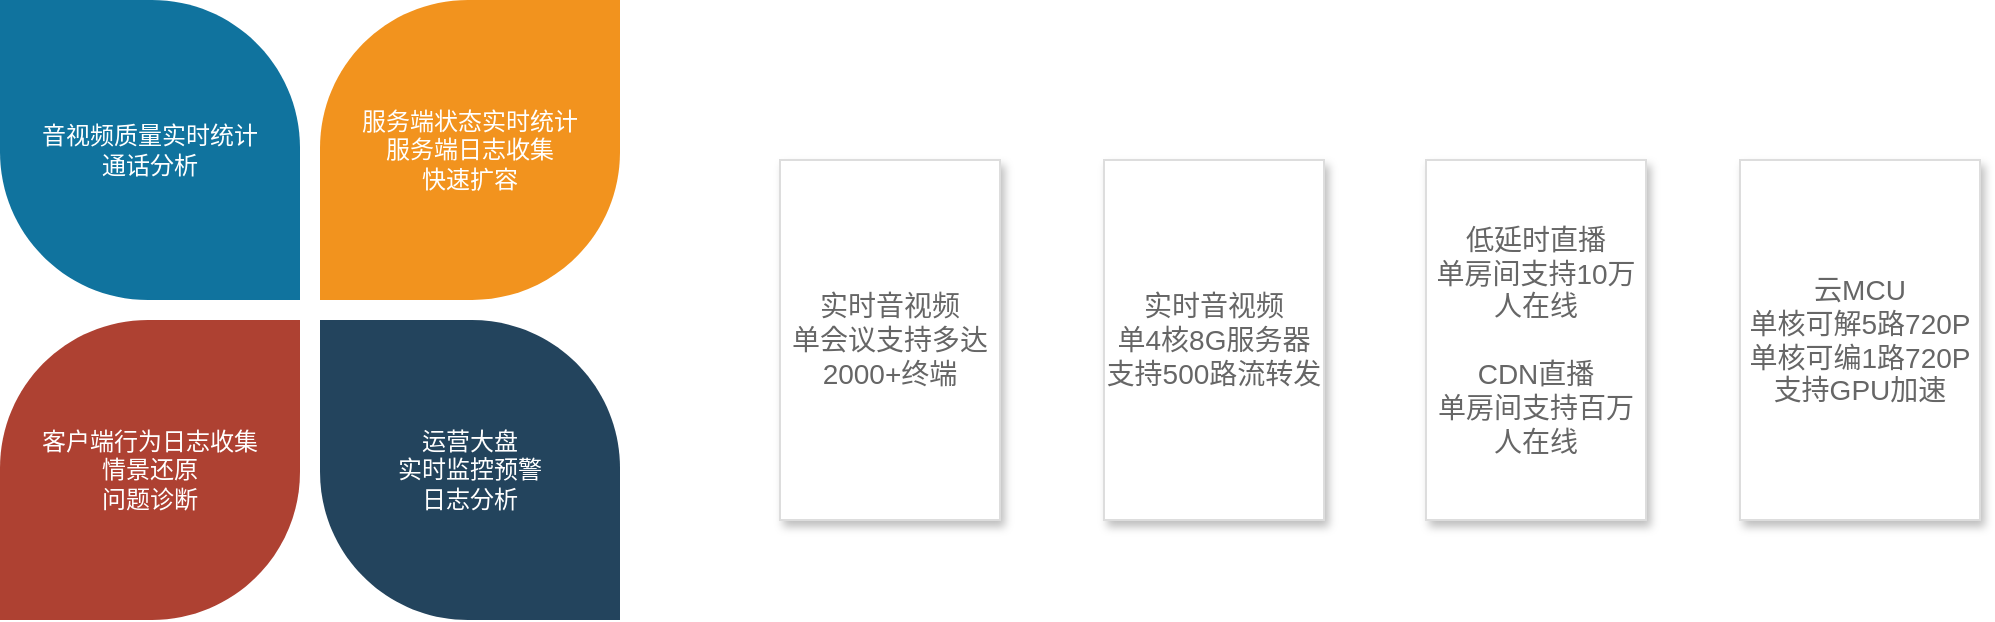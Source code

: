 <mxfile version="20.6.2" type="github">
  <diagram name="Page-1" id="3e8102d1-ef87-2e61-34e1-82d9a586fe2e">
    <mxGraphModel dx="1426" dy="801" grid="1" gridSize="10" guides="1" tooltips="1" connect="1" arrows="1" fold="1" page="1" pageScale="1" pageWidth="1100" pageHeight="850" background="none" math="0" shadow="0">
      <root>
        <mxCell id="0" />
        <mxCell id="1" parent="0" />
        <mxCell id="WJW1R0OA9qgobY2XWtLN-1" value="音视频质量实时统计&lt;br&gt;通话分析" style="shape=mxgraph.basic.diag_round_rect;dx=37;flipH=1;html=1;fillColor=#10739E;strokeColor=none;shadow=0;fontSize=12;fontColor=#FFFFFF;align=center;fontStyle=0;whiteSpace=wrap;strokeWidth=8;" vertex="1" parent="1">
          <mxGeometry x="60" y="40" width="150" height="150" as="geometry" />
        </mxCell>
        <mxCell id="WJW1R0OA9qgobY2XWtLN-2" value="服务端状态实时统计&lt;br&gt;服务端日志收集&lt;br&gt;快速扩容" style="shape=mxgraph.basic.diag_round_rect;dx=37;html=1;fillColor=#F2931E;strokeColor=none;shadow=0;fontSize=12;fontColor=#FFFFFF;align=center;fontStyle=0;whiteSpace=wrap;strokeWidth=8;" vertex="1" parent="1">
          <mxGeometry x="220" y="40" width="150" height="150" as="geometry" />
        </mxCell>
        <mxCell id="WJW1R0OA9qgobY2XWtLN-3" value="客户端行为日志收集&lt;br&gt;情景还原&lt;br&gt;问题诊断" style="shape=mxgraph.basic.diag_round_rect;dx=37;flipH=1;flipV=1;html=1;fillColor=#AE4132;strokeColor=none;shadow=0;fontSize=12;fontColor=#FFFFFF;align=center;fontStyle=0;whiteSpace=wrap;strokeWidth=8;" vertex="1" parent="1">
          <mxGeometry x="60" y="200" width="150" height="150" as="geometry" />
        </mxCell>
        <mxCell id="WJW1R0OA9qgobY2XWtLN-4" value="运营大盘&lt;br&gt;实时监控预警&lt;br&gt;日志分析" style="shape=mxgraph.basic.diag_round_rect;dx=37;flipV=1;html=1;fillColor=#23445D;strokeColor=none;shadow=0;fontSize=12;fontColor=#FFFFFF;align=center;fontStyle=0;whiteSpace=wrap;strokeWidth=8;" vertex="1" parent="1">
          <mxGeometry x="220" y="200" width="150" height="150" as="geometry" />
        </mxCell>
        <mxCell id="WJW1R0OA9qgobY2XWtLN-10" value="实时音视频&lt;br&gt;单会议支持多达2000+终端" style="whiteSpace=wrap;html=1;fontSize=14;shadow=1;strokeColor=#DDDDDD;fontColor=#666666;" vertex="1" parent="1">
          <mxGeometry x="450" y="120" width="110" height="180" as="geometry" />
        </mxCell>
        <mxCell id="WJW1R0OA9qgobY2XWtLN-11" value="实时音视频&lt;br&gt;单4核8G服务器&lt;br&gt;支持500路流转发" style="whiteSpace=wrap;html=1;fontSize=14;shadow=1;strokeColor=#DDDDDD;fontColor=#666666;" vertex="1" parent="1">
          <mxGeometry x="612" y="120" width="110" height="180" as="geometry" />
        </mxCell>
        <mxCell id="WJW1R0OA9qgobY2XWtLN-12" value="&lt;div&gt;云MCU&lt;/div&gt;&lt;div&gt;单核可解5路720P&lt;/div&gt;&lt;div&gt;单核可编1路720P&lt;/div&gt;&lt;div&gt;支持GPU加速&lt;/div&gt;" style="whiteSpace=wrap;html=1;fontSize=14;shadow=1;strokeColor=#DDDDDD;fontColor=#666666;" vertex="1" parent="1">
          <mxGeometry x="930" y="120" width="120" height="180" as="geometry" />
        </mxCell>
        <mxCell id="WJW1R0OA9qgobY2XWtLN-13" value="低延时直播&lt;br&gt;单房间支持10万人在线&lt;br&gt;&lt;br&gt;CDN直播&lt;br&gt;单房间支持百万人在线" style="whiteSpace=wrap;html=1;fontSize=14;shadow=1;strokeColor=#DDDDDD;fontColor=#666666;" vertex="1" parent="1">
          <mxGeometry x="773" y="120" width="110" height="180" as="geometry" />
        </mxCell>
      </root>
    </mxGraphModel>
  </diagram>
</mxfile>
